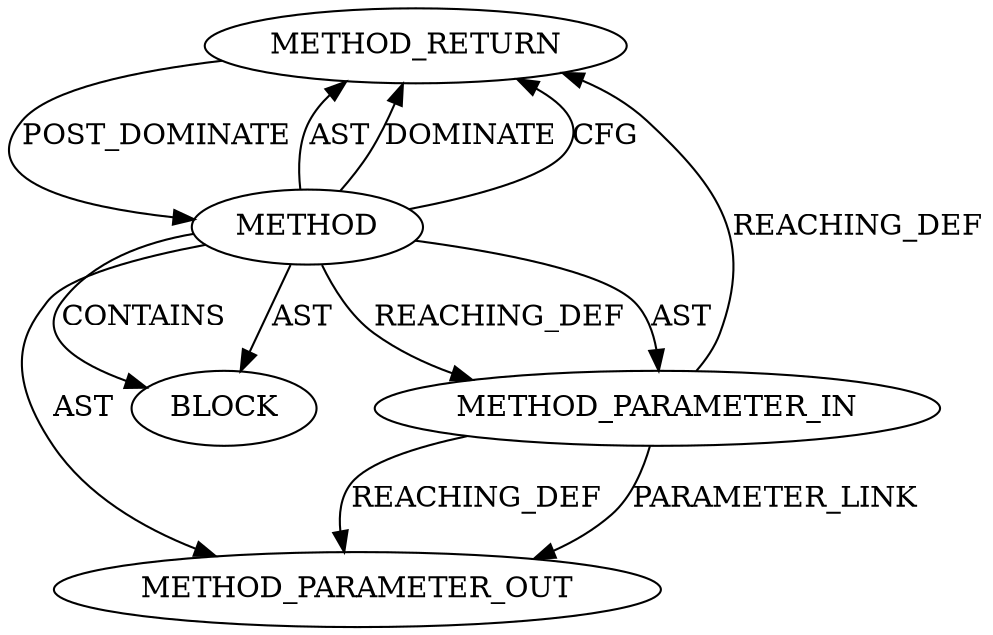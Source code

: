 digraph {
  232 [label=METHOD_RETURN ORDER=3 CODE="RET" COLUMN_NUMBER=6 LINE_NUMBER=153 TYPE_FULL_NAME="void" EVALUATION_STRATEGY="BY_VALUE"]
  230 [label=METHOD_PARAMETER_IN ORDER=1 CODE="struct socket *sock" IS_VARIADIC=false COLUMN_NUMBER=24 LINE_NUMBER=153 TYPE_FULL_NAME="socket*" EVALUATION_STRATEGY="BY_VALUE" INDEX=1 NAME="sock"]
  21175 [label=METHOD_PARAMETER_OUT ORDER=1 CODE="struct socket *sock" IS_VARIADIC=false COLUMN_NUMBER=24 LINE_NUMBER=153 TYPE_FULL_NAME="socket*" EVALUATION_STRATEGY="BY_VALUE" INDEX=1 NAME="sock"]
  231 [label=BLOCK ORDER=2 ARGUMENT_INDEX=-1 CODE="<empty>" TYPE_FULL_NAME="<empty>"]
  229 [label=METHOD COLUMN_NUMBER=6 LINE_NUMBER=153 COLUMN_NUMBER_END=43 IS_EXTERNAL=false SIGNATURE="void tls_sw_splice_eof (socket*)" NAME="tls_sw_splice_eof" AST_PARENT_TYPE="TYPE_DECL" AST_PARENT_FULL_NAME="tls.h:<global>" ORDER=25 CODE="void tls_sw_splice_eof(struct socket *sock);" FULL_NAME="tls_sw_splice_eof" LINE_NUMBER_END=153 FILENAME="tls.h"]
  229 -> 231 [label=CONTAINS ]
  230 -> 21175 [label=PARAMETER_LINK ]
  229 -> 232 [label=AST ]
  229 -> 231 [label=AST ]
  232 -> 229 [label=POST_DOMINATE ]
  230 -> 21175 [label=REACHING_DEF VARIABLE="sock"]
  230 -> 232 [label=REACHING_DEF VARIABLE="sock"]
  229 -> 230 [label=AST ]
  229 -> 21175 [label=AST ]
  229 -> 232 [label=DOMINATE ]
  229 -> 232 [label=CFG ]
  229 -> 230 [label=REACHING_DEF VARIABLE=""]
}

